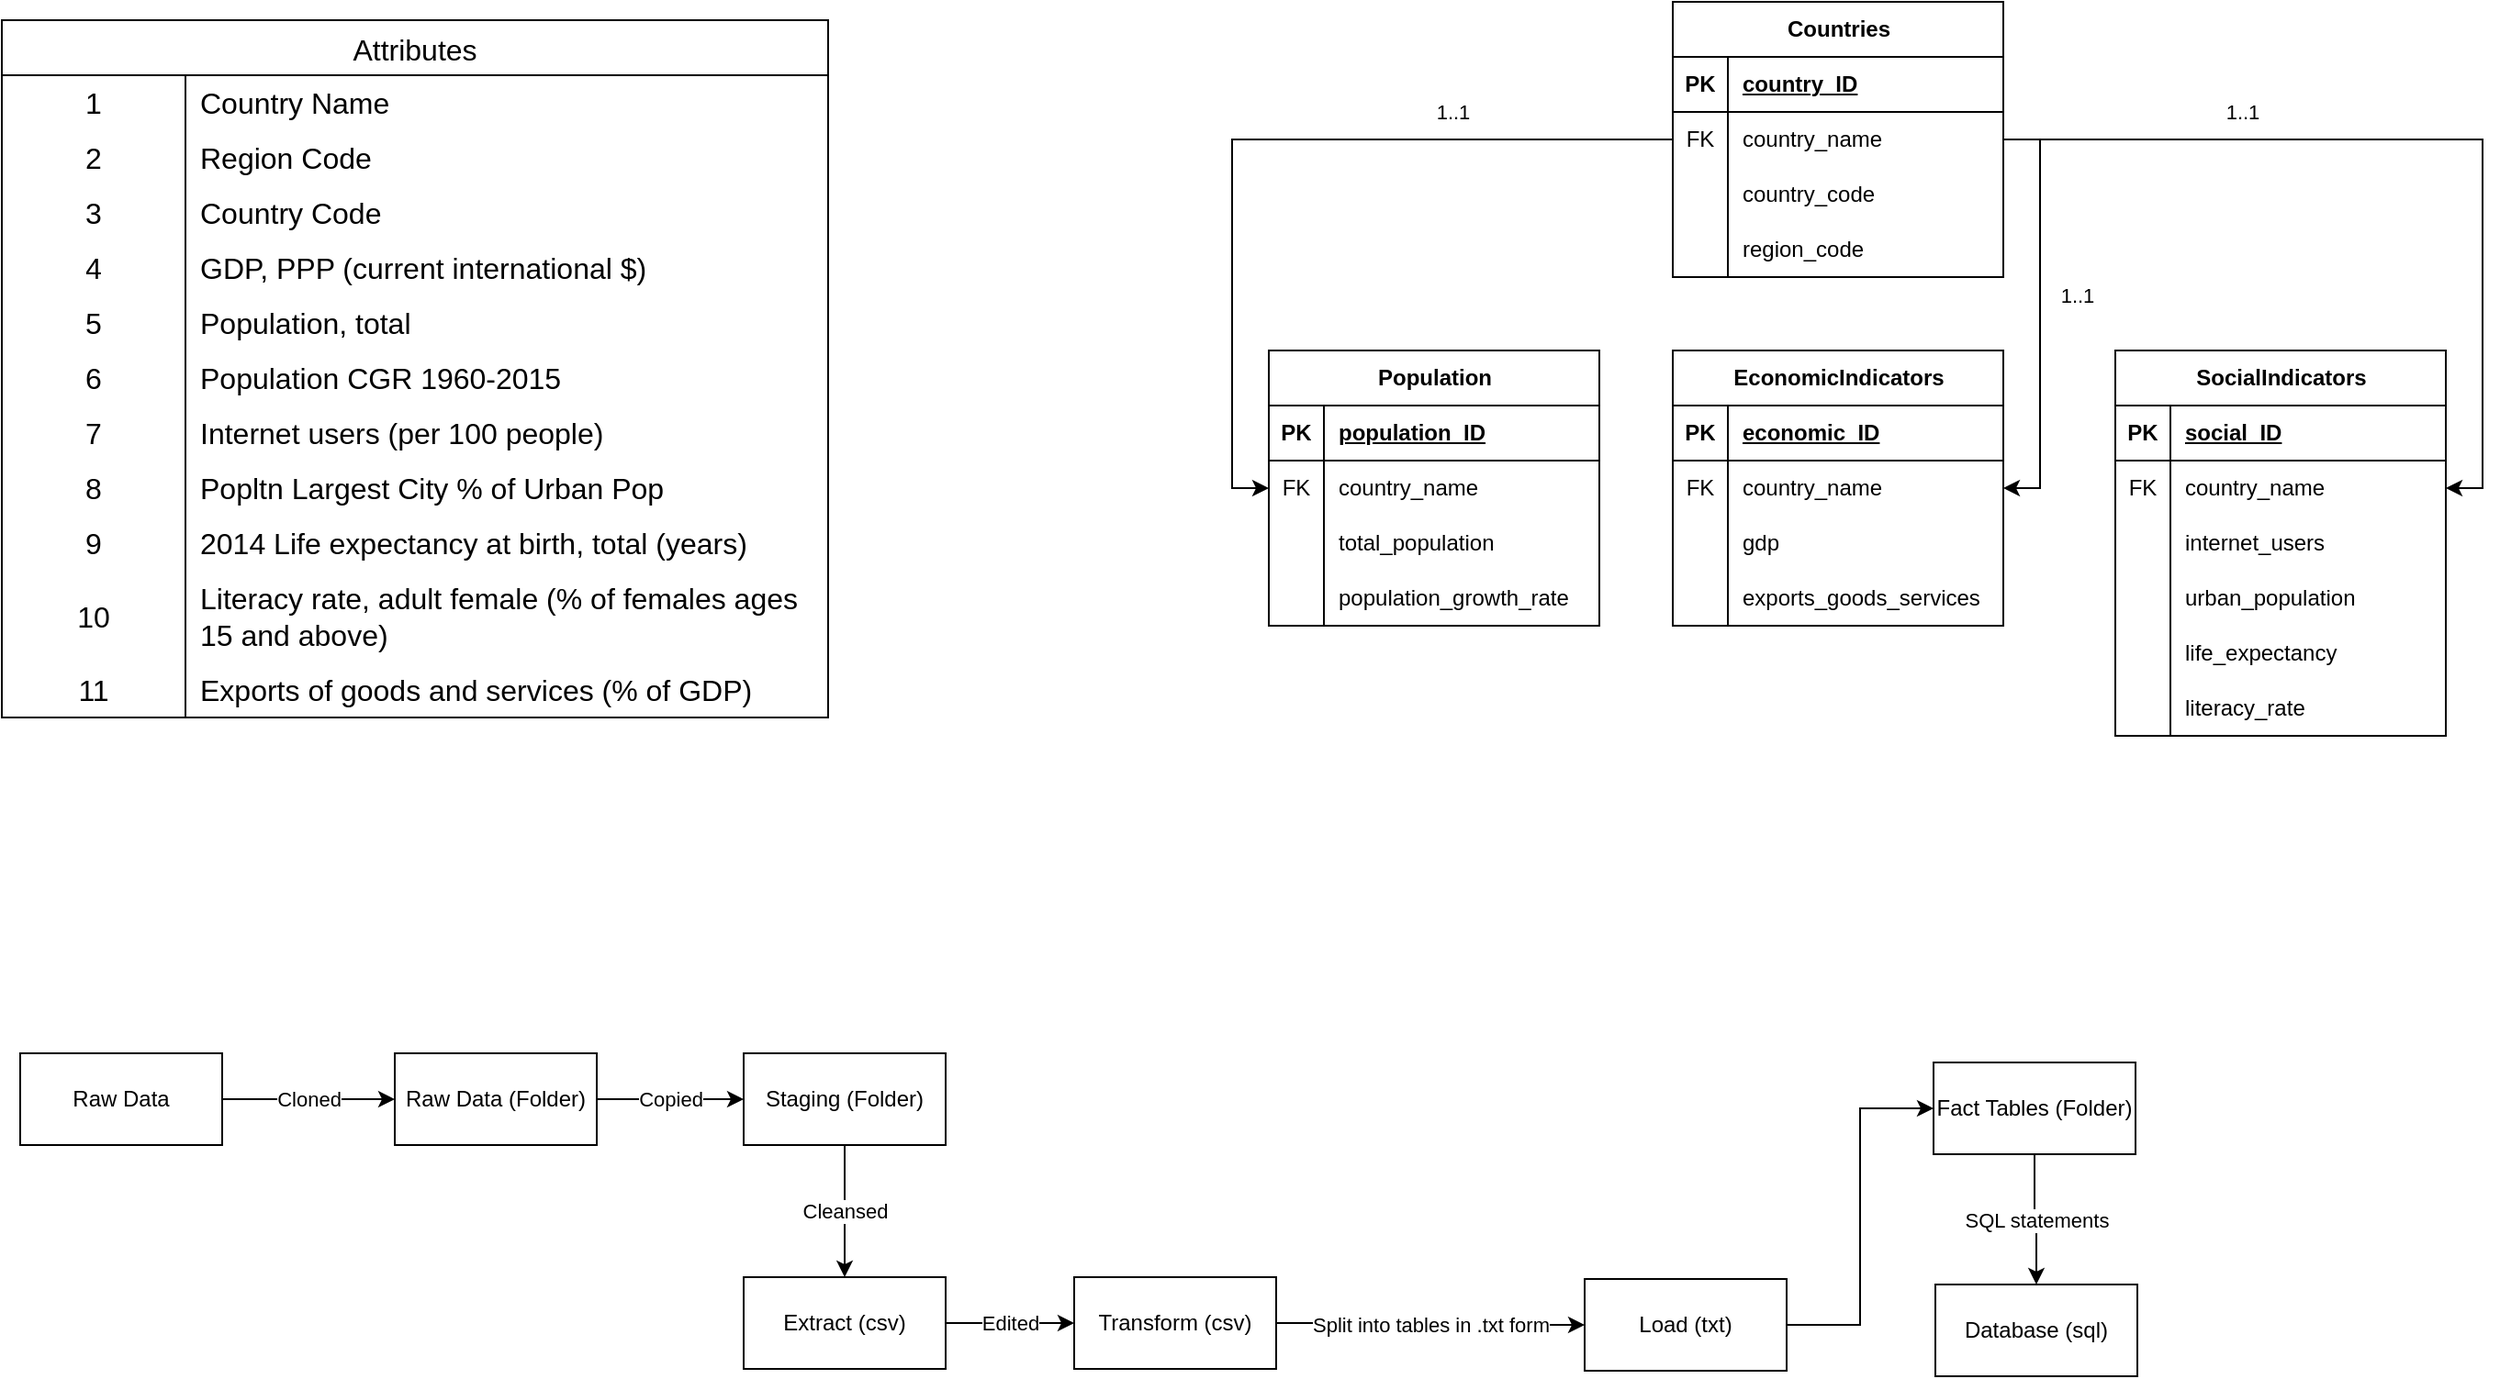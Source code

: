 <mxfile version="24.2.5" type="device">
  <diagram name="Page-1" id="2zOsKiOvLI3exmAgWgbQ">
    <mxGraphModel dx="1687" dy="920" grid="0" gridSize="10" guides="0" tooltips="0" connect="1" arrows="1" fold="1" page="0" pageScale="1" pageWidth="827" pageHeight="1169" math="0" shadow="0">
      <root>
        <mxCell id="0" />
        <mxCell id="1" parent="0" />
        <mxCell id="GlzTN-k3mC_eh8Rfxjd7-7" value="Attributes" style="shape=table;startSize=30;container=1;collapsible=0;childLayout=tableLayout;fixedRows=1;rowLines=0;fontStyle=0;strokeColor=default;fontSize=16;" vertex="1" parent="1">
          <mxGeometry x="90" y="260" width="450" height="380" as="geometry" />
        </mxCell>
        <mxCell id="GlzTN-k3mC_eh8Rfxjd7-8" value="" style="shape=tableRow;horizontal=0;startSize=0;swimlaneHead=0;swimlaneBody=0;top=0;left=0;bottom=0;right=0;collapsible=0;dropTarget=0;fillColor=none;points=[[0,0.5],[1,0.5]];portConstraint=eastwest;strokeColor=inherit;fontSize=16;" vertex="1" parent="GlzTN-k3mC_eh8Rfxjd7-7">
          <mxGeometry y="30" width="450" height="30" as="geometry" />
        </mxCell>
        <mxCell id="GlzTN-k3mC_eh8Rfxjd7-9" value="1" style="shape=partialRectangle;html=1;whiteSpace=wrap;connectable=0;fillColor=none;top=0;left=0;bottom=0;right=0;overflow=hidden;pointerEvents=1;strokeColor=inherit;fontSize=16;" vertex="1" parent="GlzTN-k3mC_eh8Rfxjd7-8">
          <mxGeometry width="100" height="30" as="geometry">
            <mxRectangle width="100" height="30" as="alternateBounds" />
          </mxGeometry>
        </mxCell>
        <mxCell id="GlzTN-k3mC_eh8Rfxjd7-10" value="Country Name" style="shape=partialRectangle;html=1;whiteSpace=wrap;connectable=0;fillColor=none;top=0;left=0;bottom=0;right=0;align=left;spacingLeft=6;overflow=hidden;strokeColor=inherit;fontSize=16;" vertex="1" parent="GlzTN-k3mC_eh8Rfxjd7-8">
          <mxGeometry x="100" width="350" height="30" as="geometry">
            <mxRectangle width="350" height="30" as="alternateBounds" />
          </mxGeometry>
        </mxCell>
        <mxCell id="GlzTN-k3mC_eh8Rfxjd7-11" value="" style="shape=tableRow;horizontal=0;startSize=0;swimlaneHead=0;swimlaneBody=0;top=0;left=0;bottom=0;right=0;collapsible=0;dropTarget=0;fillColor=none;points=[[0,0.5],[1,0.5]];portConstraint=eastwest;strokeColor=inherit;fontSize=16;" vertex="1" parent="GlzTN-k3mC_eh8Rfxjd7-7">
          <mxGeometry y="60" width="450" height="30" as="geometry" />
        </mxCell>
        <mxCell id="GlzTN-k3mC_eh8Rfxjd7-12" value="2" style="shape=partialRectangle;html=1;whiteSpace=wrap;connectable=0;fillColor=none;top=0;left=0;bottom=0;right=0;overflow=hidden;strokeColor=inherit;fontSize=16;" vertex="1" parent="GlzTN-k3mC_eh8Rfxjd7-11">
          <mxGeometry width="100" height="30" as="geometry">
            <mxRectangle width="100" height="30" as="alternateBounds" />
          </mxGeometry>
        </mxCell>
        <mxCell id="GlzTN-k3mC_eh8Rfxjd7-13" value="Region Code" style="shape=partialRectangle;html=1;whiteSpace=wrap;connectable=0;fillColor=none;top=0;left=0;bottom=0;right=0;align=left;spacingLeft=6;overflow=hidden;strokeColor=inherit;fontSize=16;" vertex="1" parent="GlzTN-k3mC_eh8Rfxjd7-11">
          <mxGeometry x="100" width="350" height="30" as="geometry">
            <mxRectangle width="350" height="30" as="alternateBounds" />
          </mxGeometry>
        </mxCell>
        <mxCell id="GlzTN-k3mC_eh8Rfxjd7-14" value="" style="shape=tableRow;horizontal=0;startSize=0;swimlaneHead=0;swimlaneBody=0;top=0;left=0;bottom=0;right=0;collapsible=0;dropTarget=0;fillColor=none;points=[[0,0.5],[1,0.5]];portConstraint=eastwest;strokeColor=inherit;fontSize=16;" vertex="1" parent="GlzTN-k3mC_eh8Rfxjd7-7">
          <mxGeometry y="90" width="450" height="30" as="geometry" />
        </mxCell>
        <mxCell id="GlzTN-k3mC_eh8Rfxjd7-15" value="3" style="shape=partialRectangle;html=1;whiteSpace=wrap;connectable=0;fillColor=none;top=0;left=0;bottom=0;right=0;overflow=hidden;strokeColor=inherit;fontSize=16;" vertex="1" parent="GlzTN-k3mC_eh8Rfxjd7-14">
          <mxGeometry width="100" height="30" as="geometry">
            <mxRectangle width="100" height="30" as="alternateBounds" />
          </mxGeometry>
        </mxCell>
        <mxCell id="GlzTN-k3mC_eh8Rfxjd7-16" value="Country Code" style="shape=partialRectangle;html=1;whiteSpace=wrap;connectable=0;fillColor=none;top=0;left=0;bottom=0;right=0;align=left;spacingLeft=6;overflow=hidden;strokeColor=inherit;fontSize=16;" vertex="1" parent="GlzTN-k3mC_eh8Rfxjd7-14">
          <mxGeometry x="100" width="350" height="30" as="geometry">
            <mxRectangle width="350" height="30" as="alternateBounds" />
          </mxGeometry>
        </mxCell>
        <mxCell id="GlzTN-k3mC_eh8Rfxjd7-23" style="shape=tableRow;horizontal=0;startSize=0;swimlaneHead=0;swimlaneBody=0;top=0;left=0;bottom=0;right=0;collapsible=0;dropTarget=0;fillColor=none;points=[[0,0.5],[1,0.5]];portConstraint=eastwest;strokeColor=inherit;fontSize=16;" vertex="1" parent="GlzTN-k3mC_eh8Rfxjd7-7">
          <mxGeometry y="120" width="450" height="30" as="geometry" />
        </mxCell>
        <mxCell id="GlzTN-k3mC_eh8Rfxjd7-24" value="4" style="shape=partialRectangle;html=1;whiteSpace=wrap;connectable=0;fillColor=none;top=0;left=0;bottom=0;right=0;overflow=hidden;strokeColor=inherit;fontSize=16;" vertex="1" parent="GlzTN-k3mC_eh8Rfxjd7-23">
          <mxGeometry width="100" height="30" as="geometry">
            <mxRectangle width="100" height="30" as="alternateBounds" />
          </mxGeometry>
        </mxCell>
        <mxCell id="GlzTN-k3mC_eh8Rfxjd7-25" value="GDP, PPP (current international $)" style="shape=partialRectangle;html=1;whiteSpace=wrap;connectable=0;fillColor=none;top=0;left=0;bottom=0;right=0;align=left;spacingLeft=6;overflow=hidden;strokeColor=inherit;fontSize=16;" vertex="1" parent="GlzTN-k3mC_eh8Rfxjd7-23">
          <mxGeometry x="100" width="350" height="30" as="geometry">
            <mxRectangle width="350" height="30" as="alternateBounds" />
          </mxGeometry>
        </mxCell>
        <mxCell id="GlzTN-k3mC_eh8Rfxjd7-17" style="shape=tableRow;horizontal=0;startSize=0;swimlaneHead=0;swimlaneBody=0;top=0;left=0;bottom=0;right=0;collapsible=0;dropTarget=0;fillColor=none;points=[[0,0.5],[1,0.5]];portConstraint=eastwest;strokeColor=inherit;fontSize=16;" vertex="1" parent="GlzTN-k3mC_eh8Rfxjd7-7">
          <mxGeometry y="150" width="450" height="30" as="geometry" />
        </mxCell>
        <mxCell id="GlzTN-k3mC_eh8Rfxjd7-18" value="5" style="shape=partialRectangle;html=1;whiteSpace=wrap;connectable=0;fillColor=none;top=0;left=0;bottom=0;right=0;overflow=hidden;strokeColor=inherit;fontSize=16;" vertex="1" parent="GlzTN-k3mC_eh8Rfxjd7-17">
          <mxGeometry width="100" height="30" as="geometry">
            <mxRectangle width="100" height="30" as="alternateBounds" />
          </mxGeometry>
        </mxCell>
        <mxCell id="GlzTN-k3mC_eh8Rfxjd7-19" value="Population, total" style="shape=partialRectangle;html=1;whiteSpace=wrap;connectable=0;fillColor=none;top=0;left=0;bottom=0;right=0;align=left;spacingLeft=6;overflow=hidden;strokeColor=inherit;fontSize=16;" vertex="1" parent="GlzTN-k3mC_eh8Rfxjd7-17">
          <mxGeometry x="100" width="350" height="30" as="geometry">
            <mxRectangle width="350" height="30" as="alternateBounds" />
          </mxGeometry>
        </mxCell>
        <mxCell id="GlzTN-k3mC_eh8Rfxjd7-20" style="shape=tableRow;horizontal=0;startSize=0;swimlaneHead=0;swimlaneBody=0;top=0;left=0;bottom=0;right=0;collapsible=0;dropTarget=0;fillColor=none;points=[[0,0.5],[1,0.5]];portConstraint=eastwest;strokeColor=inherit;fontSize=16;" vertex="1" parent="GlzTN-k3mC_eh8Rfxjd7-7">
          <mxGeometry y="180" width="450" height="30" as="geometry" />
        </mxCell>
        <mxCell id="GlzTN-k3mC_eh8Rfxjd7-21" value="6" style="shape=partialRectangle;html=1;whiteSpace=wrap;connectable=0;fillColor=none;top=0;left=0;bottom=0;right=0;overflow=hidden;strokeColor=inherit;fontSize=16;" vertex="1" parent="GlzTN-k3mC_eh8Rfxjd7-20">
          <mxGeometry width="100" height="30" as="geometry">
            <mxRectangle width="100" height="30" as="alternateBounds" />
          </mxGeometry>
        </mxCell>
        <mxCell id="GlzTN-k3mC_eh8Rfxjd7-22" value="Population CGR 1960-2015" style="shape=partialRectangle;html=1;whiteSpace=wrap;connectable=0;fillColor=none;top=0;left=0;bottom=0;right=0;align=left;spacingLeft=6;overflow=hidden;strokeColor=inherit;fontSize=16;" vertex="1" parent="GlzTN-k3mC_eh8Rfxjd7-20">
          <mxGeometry x="100" width="350" height="30" as="geometry">
            <mxRectangle width="350" height="30" as="alternateBounds" />
          </mxGeometry>
        </mxCell>
        <mxCell id="GlzTN-k3mC_eh8Rfxjd7-47" style="shape=tableRow;horizontal=0;startSize=0;swimlaneHead=0;swimlaneBody=0;top=0;left=0;bottom=0;right=0;collapsible=0;dropTarget=0;fillColor=none;points=[[0,0.5],[1,0.5]];portConstraint=eastwest;strokeColor=inherit;fontSize=16;" vertex="1" parent="GlzTN-k3mC_eh8Rfxjd7-7">
          <mxGeometry y="210" width="450" height="30" as="geometry" />
        </mxCell>
        <mxCell id="GlzTN-k3mC_eh8Rfxjd7-48" value="7" style="shape=partialRectangle;html=1;whiteSpace=wrap;connectable=0;fillColor=none;top=0;left=0;bottom=0;right=0;overflow=hidden;strokeColor=inherit;fontSize=16;" vertex="1" parent="GlzTN-k3mC_eh8Rfxjd7-47">
          <mxGeometry width="100" height="30" as="geometry">
            <mxRectangle width="100" height="30" as="alternateBounds" />
          </mxGeometry>
        </mxCell>
        <mxCell id="GlzTN-k3mC_eh8Rfxjd7-49" value="Internet users (per 100 people)" style="shape=partialRectangle;html=1;whiteSpace=wrap;connectable=0;fillColor=none;top=0;left=0;bottom=0;right=0;align=left;spacingLeft=6;overflow=hidden;strokeColor=inherit;fontSize=16;" vertex="1" parent="GlzTN-k3mC_eh8Rfxjd7-47">
          <mxGeometry x="100" width="350" height="30" as="geometry">
            <mxRectangle width="350" height="30" as="alternateBounds" />
          </mxGeometry>
        </mxCell>
        <mxCell id="GlzTN-k3mC_eh8Rfxjd7-44" style="shape=tableRow;horizontal=0;startSize=0;swimlaneHead=0;swimlaneBody=0;top=0;left=0;bottom=0;right=0;collapsible=0;dropTarget=0;fillColor=none;points=[[0,0.5],[1,0.5]];portConstraint=eastwest;strokeColor=inherit;fontSize=16;" vertex="1" parent="GlzTN-k3mC_eh8Rfxjd7-7">
          <mxGeometry y="240" width="450" height="30" as="geometry" />
        </mxCell>
        <mxCell id="GlzTN-k3mC_eh8Rfxjd7-45" value="8" style="shape=partialRectangle;html=1;whiteSpace=wrap;connectable=0;fillColor=none;top=0;left=0;bottom=0;right=0;overflow=hidden;strokeColor=inherit;fontSize=16;" vertex="1" parent="GlzTN-k3mC_eh8Rfxjd7-44">
          <mxGeometry width="100" height="30" as="geometry">
            <mxRectangle width="100" height="30" as="alternateBounds" />
          </mxGeometry>
        </mxCell>
        <mxCell id="GlzTN-k3mC_eh8Rfxjd7-46" value="Popltn Largest City % of Urban Pop" style="shape=partialRectangle;html=1;whiteSpace=wrap;connectable=0;fillColor=none;top=0;left=0;bottom=0;right=0;align=left;spacingLeft=6;overflow=hidden;strokeColor=inherit;fontSize=16;" vertex="1" parent="GlzTN-k3mC_eh8Rfxjd7-44">
          <mxGeometry x="100" width="350" height="30" as="geometry">
            <mxRectangle width="350" height="30" as="alternateBounds" />
          </mxGeometry>
        </mxCell>
        <mxCell id="GlzTN-k3mC_eh8Rfxjd7-41" style="shape=tableRow;horizontal=0;startSize=0;swimlaneHead=0;swimlaneBody=0;top=0;left=0;bottom=0;right=0;collapsible=0;dropTarget=0;fillColor=none;points=[[0,0.5],[1,0.5]];portConstraint=eastwest;strokeColor=inherit;fontSize=16;" vertex="1" parent="GlzTN-k3mC_eh8Rfxjd7-7">
          <mxGeometry y="270" width="450" height="30" as="geometry" />
        </mxCell>
        <mxCell id="GlzTN-k3mC_eh8Rfxjd7-42" value="9" style="shape=partialRectangle;html=1;whiteSpace=wrap;connectable=0;fillColor=none;top=0;left=0;bottom=0;right=0;overflow=hidden;strokeColor=inherit;fontSize=16;" vertex="1" parent="GlzTN-k3mC_eh8Rfxjd7-41">
          <mxGeometry width="100" height="30" as="geometry">
            <mxRectangle width="100" height="30" as="alternateBounds" />
          </mxGeometry>
        </mxCell>
        <mxCell id="GlzTN-k3mC_eh8Rfxjd7-43" value="2014 Life expectancy at birth, total (years)" style="shape=partialRectangle;html=1;whiteSpace=wrap;connectable=0;fillColor=none;top=0;left=0;bottom=0;right=0;align=left;spacingLeft=6;overflow=hidden;strokeColor=inherit;fontSize=16;" vertex="1" parent="GlzTN-k3mC_eh8Rfxjd7-41">
          <mxGeometry x="100" width="350" height="30" as="geometry">
            <mxRectangle width="350" height="30" as="alternateBounds" />
          </mxGeometry>
        </mxCell>
        <mxCell id="GlzTN-k3mC_eh8Rfxjd7-38" style="shape=tableRow;horizontal=0;startSize=0;swimlaneHead=0;swimlaneBody=0;top=0;left=0;bottom=0;right=0;collapsible=0;dropTarget=0;fillColor=none;points=[[0,0.5],[1,0.5]];portConstraint=eastwest;strokeColor=inherit;fontSize=16;" vertex="1" parent="GlzTN-k3mC_eh8Rfxjd7-7">
          <mxGeometry y="300" width="450" height="50" as="geometry" />
        </mxCell>
        <mxCell id="GlzTN-k3mC_eh8Rfxjd7-39" value="10" style="shape=partialRectangle;html=1;whiteSpace=wrap;connectable=0;fillColor=none;top=0;left=0;bottom=0;right=0;overflow=hidden;strokeColor=inherit;fontSize=16;" vertex="1" parent="GlzTN-k3mC_eh8Rfxjd7-38">
          <mxGeometry width="100" height="50" as="geometry">
            <mxRectangle width="100" height="50" as="alternateBounds" />
          </mxGeometry>
        </mxCell>
        <mxCell id="GlzTN-k3mC_eh8Rfxjd7-40" value="Literacy rate, adult female (% of females ages 15 and above)" style="shape=partialRectangle;html=1;whiteSpace=wrap;connectable=0;fillColor=none;top=0;left=0;bottom=0;right=0;align=left;spacingLeft=6;overflow=hidden;strokeColor=inherit;fontSize=16;" vertex="1" parent="GlzTN-k3mC_eh8Rfxjd7-38">
          <mxGeometry x="100" width="350" height="50" as="geometry">
            <mxRectangle width="350" height="50" as="alternateBounds" />
          </mxGeometry>
        </mxCell>
        <mxCell id="GlzTN-k3mC_eh8Rfxjd7-35" style="shape=tableRow;horizontal=0;startSize=0;swimlaneHead=0;swimlaneBody=0;top=0;left=0;bottom=0;right=0;collapsible=0;dropTarget=0;fillColor=none;points=[[0,0.5],[1,0.5]];portConstraint=eastwest;strokeColor=inherit;fontSize=16;" vertex="1" parent="GlzTN-k3mC_eh8Rfxjd7-7">
          <mxGeometry y="350" width="450" height="30" as="geometry" />
        </mxCell>
        <mxCell id="GlzTN-k3mC_eh8Rfxjd7-36" value="11" style="shape=partialRectangle;html=1;whiteSpace=wrap;connectable=0;fillColor=none;top=0;left=0;bottom=0;right=0;overflow=hidden;strokeColor=inherit;fontSize=16;" vertex="1" parent="GlzTN-k3mC_eh8Rfxjd7-35">
          <mxGeometry width="100" height="30" as="geometry">
            <mxRectangle width="100" height="30" as="alternateBounds" />
          </mxGeometry>
        </mxCell>
        <mxCell id="GlzTN-k3mC_eh8Rfxjd7-37" value="Exports of goods and services (% of GDP)" style="shape=partialRectangle;html=1;whiteSpace=wrap;connectable=0;fillColor=none;top=0;left=0;bottom=0;right=0;align=left;spacingLeft=6;overflow=hidden;strokeColor=inherit;fontSize=16;" vertex="1" parent="GlzTN-k3mC_eh8Rfxjd7-35">
          <mxGeometry x="100" width="350" height="30" as="geometry">
            <mxRectangle width="350" height="30" as="alternateBounds" />
          </mxGeometry>
        </mxCell>
        <mxCell id="GlzTN-k3mC_eh8Rfxjd7-120" value="1..1" style="edgeStyle=orthogonalEdgeStyle;rounded=0;orthogonalLoop=1;jettySize=auto;html=1;exitX=0;exitY=0.5;exitDx=0;exitDy=0;entryX=0;entryY=0.5;entryDx=0;entryDy=0;" edge="1" parent="1" source="GlzTN-k3mC_eh8Rfxjd7-50" target="GlzTN-k3mC_eh8Rfxjd7-111">
          <mxGeometry x="-0.467" y="-15" relative="1" as="geometry">
            <mxPoint as="offset" />
          </mxGeometry>
        </mxCell>
        <mxCell id="GlzTN-k3mC_eh8Rfxjd7-50" value="Countries" style="shape=table;startSize=30;container=1;collapsible=1;childLayout=tableLayout;fixedRows=1;rowLines=0;fontStyle=1;align=center;resizeLast=1;html=1;" vertex="1" parent="1">
          <mxGeometry x="1000" y="250" width="180" height="150" as="geometry" />
        </mxCell>
        <mxCell id="GlzTN-k3mC_eh8Rfxjd7-51" value="" style="shape=tableRow;horizontal=0;startSize=0;swimlaneHead=0;swimlaneBody=0;fillColor=none;collapsible=0;dropTarget=0;points=[[0,0.5],[1,0.5]];portConstraint=eastwest;top=0;left=0;right=0;bottom=1;" vertex="1" parent="GlzTN-k3mC_eh8Rfxjd7-50">
          <mxGeometry y="30" width="180" height="30" as="geometry" />
        </mxCell>
        <mxCell id="GlzTN-k3mC_eh8Rfxjd7-52" value="PK" style="shape=partialRectangle;connectable=0;fillColor=none;top=0;left=0;bottom=0;right=0;fontStyle=1;overflow=hidden;whiteSpace=wrap;html=1;" vertex="1" parent="GlzTN-k3mC_eh8Rfxjd7-51">
          <mxGeometry width="30" height="30" as="geometry">
            <mxRectangle width="30" height="30" as="alternateBounds" />
          </mxGeometry>
        </mxCell>
        <mxCell id="GlzTN-k3mC_eh8Rfxjd7-53" value="country_ID" style="shape=partialRectangle;connectable=0;fillColor=none;top=0;left=0;bottom=0;right=0;align=left;spacingLeft=6;fontStyle=5;overflow=hidden;whiteSpace=wrap;html=1;" vertex="1" parent="GlzTN-k3mC_eh8Rfxjd7-51">
          <mxGeometry x="30" width="150" height="30" as="geometry">
            <mxRectangle width="150" height="30" as="alternateBounds" />
          </mxGeometry>
        </mxCell>
        <mxCell id="GlzTN-k3mC_eh8Rfxjd7-108" style="shape=tableRow;horizontal=0;startSize=0;swimlaneHead=0;swimlaneBody=0;fillColor=none;collapsible=0;dropTarget=0;points=[[0,0.5],[1,0.5]];portConstraint=eastwest;top=0;left=0;right=0;bottom=0;" vertex="1" parent="GlzTN-k3mC_eh8Rfxjd7-50">
          <mxGeometry y="60" width="180" height="30" as="geometry" />
        </mxCell>
        <mxCell id="GlzTN-k3mC_eh8Rfxjd7-109" value="FK" style="shape=partialRectangle;connectable=0;fillColor=none;top=0;left=0;bottom=0;right=0;editable=1;overflow=hidden;whiteSpace=wrap;html=1;" vertex="1" parent="GlzTN-k3mC_eh8Rfxjd7-108">
          <mxGeometry width="30" height="30" as="geometry">
            <mxRectangle width="30" height="30" as="alternateBounds" />
          </mxGeometry>
        </mxCell>
        <mxCell id="GlzTN-k3mC_eh8Rfxjd7-110" value="country_name" style="shape=partialRectangle;connectable=0;fillColor=none;top=0;left=0;bottom=0;right=0;align=left;spacingLeft=6;overflow=hidden;whiteSpace=wrap;html=1;" vertex="1" parent="GlzTN-k3mC_eh8Rfxjd7-108">
          <mxGeometry x="30" width="150" height="30" as="geometry">
            <mxRectangle width="150" height="30" as="alternateBounds" />
          </mxGeometry>
        </mxCell>
        <mxCell id="GlzTN-k3mC_eh8Rfxjd7-54" value="" style="shape=tableRow;horizontal=0;startSize=0;swimlaneHead=0;swimlaneBody=0;fillColor=none;collapsible=0;dropTarget=0;points=[[0,0.5],[1,0.5]];portConstraint=eastwest;top=0;left=0;right=0;bottom=0;" vertex="1" parent="GlzTN-k3mC_eh8Rfxjd7-50">
          <mxGeometry y="90" width="180" height="30" as="geometry" />
        </mxCell>
        <mxCell id="GlzTN-k3mC_eh8Rfxjd7-55" value="" style="shape=partialRectangle;connectable=0;fillColor=none;top=0;left=0;bottom=0;right=0;editable=1;overflow=hidden;whiteSpace=wrap;html=1;" vertex="1" parent="GlzTN-k3mC_eh8Rfxjd7-54">
          <mxGeometry width="30" height="30" as="geometry">
            <mxRectangle width="30" height="30" as="alternateBounds" />
          </mxGeometry>
        </mxCell>
        <mxCell id="GlzTN-k3mC_eh8Rfxjd7-56" value="country_code" style="shape=partialRectangle;connectable=0;fillColor=none;top=0;left=0;bottom=0;right=0;align=left;spacingLeft=6;overflow=hidden;whiteSpace=wrap;html=1;" vertex="1" parent="GlzTN-k3mC_eh8Rfxjd7-54">
          <mxGeometry x="30" width="150" height="30" as="geometry">
            <mxRectangle width="150" height="30" as="alternateBounds" />
          </mxGeometry>
        </mxCell>
        <mxCell id="GlzTN-k3mC_eh8Rfxjd7-57" value="" style="shape=tableRow;horizontal=0;startSize=0;swimlaneHead=0;swimlaneBody=0;fillColor=none;collapsible=0;dropTarget=0;points=[[0,0.5],[1,0.5]];portConstraint=eastwest;top=0;left=0;right=0;bottom=0;" vertex="1" parent="GlzTN-k3mC_eh8Rfxjd7-50">
          <mxGeometry y="120" width="180" height="30" as="geometry" />
        </mxCell>
        <mxCell id="GlzTN-k3mC_eh8Rfxjd7-58" value="" style="shape=partialRectangle;connectable=0;fillColor=none;top=0;left=0;bottom=0;right=0;editable=1;overflow=hidden;whiteSpace=wrap;html=1;" vertex="1" parent="GlzTN-k3mC_eh8Rfxjd7-57">
          <mxGeometry width="30" height="30" as="geometry">
            <mxRectangle width="30" height="30" as="alternateBounds" />
          </mxGeometry>
        </mxCell>
        <mxCell id="GlzTN-k3mC_eh8Rfxjd7-59" value="region_code" style="shape=partialRectangle;connectable=0;fillColor=none;top=0;left=0;bottom=0;right=0;align=left;spacingLeft=6;overflow=hidden;whiteSpace=wrap;html=1;" vertex="1" parent="GlzTN-k3mC_eh8Rfxjd7-57">
          <mxGeometry x="30" width="150" height="30" as="geometry">
            <mxRectangle width="150" height="30" as="alternateBounds" />
          </mxGeometry>
        </mxCell>
        <mxCell id="GlzTN-k3mC_eh8Rfxjd7-63" value="EconomicIndicators" style="shape=table;startSize=30;container=1;collapsible=1;childLayout=tableLayout;fixedRows=1;rowLines=0;fontStyle=1;align=center;resizeLast=1;html=1;" vertex="1" parent="1">
          <mxGeometry x="1000" y="440" width="180" height="150" as="geometry" />
        </mxCell>
        <mxCell id="GlzTN-k3mC_eh8Rfxjd7-64" value="" style="shape=tableRow;horizontal=0;startSize=0;swimlaneHead=0;swimlaneBody=0;fillColor=none;collapsible=0;dropTarget=0;points=[[0,0.5],[1,0.5]];portConstraint=eastwest;top=0;left=0;right=0;bottom=1;" vertex="1" parent="GlzTN-k3mC_eh8Rfxjd7-63">
          <mxGeometry y="30" width="180" height="30" as="geometry" />
        </mxCell>
        <mxCell id="GlzTN-k3mC_eh8Rfxjd7-65" value="PK" style="shape=partialRectangle;connectable=0;fillColor=none;top=0;left=0;bottom=0;right=0;fontStyle=1;overflow=hidden;whiteSpace=wrap;html=1;" vertex="1" parent="GlzTN-k3mC_eh8Rfxjd7-64">
          <mxGeometry width="30" height="30" as="geometry">
            <mxRectangle width="30" height="30" as="alternateBounds" />
          </mxGeometry>
        </mxCell>
        <mxCell id="GlzTN-k3mC_eh8Rfxjd7-66" value="economic_ID" style="shape=partialRectangle;connectable=0;fillColor=none;top=0;left=0;bottom=0;right=0;align=left;spacingLeft=6;fontStyle=5;overflow=hidden;whiteSpace=wrap;html=1;" vertex="1" parent="GlzTN-k3mC_eh8Rfxjd7-64">
          <mxGeometry x="30" width="150" height="30" as="geometry">
            <mxRectangle width="150" height="30" as="alternateBounds" />
          </mxGeometry>
        </mxCell>
        <mxCell id="GlzTN-k3mC_eh8Rfxjd7-114" style="shape=tableRow;horizontal=0;startSize=0;swimlaneHead=0;swimlaneBody=0;fillColor=none;collapsible=0;dropTarget=0;points=[[0,0.5],[1,0.5]];portConstraint=eastwest;top=0;left=0;right=0;bottom=0;" vertex="1" parent="GlzTN-k3mC_eh8Rfxjd7-63">
          <mxGeometry y="60" width="180" height="30" as="geometry" />
        </mxCell>
        <mxCell id="GlzTN-k3mC_eh8Rfxjd7-115" value="FK" style="shape=partialRectangle;connectable=0;fillColor=none;top=0;left=0;bottom=0;right=0;editable=1;overflow=hidden;whiteSpace=wrap;html=1;" vertex="1" parent="GlzTN-k3mC_eh8Rfxjd7-114">
          <mxGeometry width="30" height="30" as="geometry">
            <mxRectangle width="30" height="30" as="alternateBounds" />
          </mxGeometry>
        </mxCell>
        <mxCell id="GlzTN-k3mC_eh8Rfxjd7-116" value="country_name" style="shape=partialRectangle;connectable=0;fillColor=none;top=0;left=0;bottom=0;right=0;align=left;spacingLeft=6;overflow=hidden;whiteSpace=wrap;html=1;" vertex="1" parent="GlzTN-k3mC_eh8Rfxjd7-114">
          <mxGeometry x="30" width="150" height="30" as="geometry">
            <mxRectangle width="150" height="30" as="alternateBounds" />
          </mxGeometry>
        </mxCell>
        <mxCell id="GlzTN-k3mC_eh8Rfxjd7-67" value="" style="shape=tableRow;horizontal=0;startSize=0;swimlaneHead=0;swimlaneBody=0;fillColor=none;collapsible=0;dropTarget=0;points=[[0,0.5],[1,0.5]];portConstraint=eastwest;top=0;left=0;right=0;bottom=0;" vertex="1" parent="GlzTN-k3mC_eh8Rfxjd7-63">
          <mxGeometry y="90" width="180" height="30" as="geometry" />
        </mxCell>
        <mxCell id="GlzTN-k3mC_eh8Rfxjd7-68" value="" style="shape=partialRectangle;connectable=0;fillColor=none;top=0;left=0;bottom=0;right=0;editable=1;overflow=hidden;whiteSpace=wrap;html=1;" vertex="1" parent="GlzTN-k3mC_eh8Rfxjd7-67">
          <mxGeometry width="30" height="30" as="geometry">
            <mxRectangle width="30" height="30" as="alternateBounds" />
          </mxGeometry>
        </mxCell>
        <mxCell id="GlzTN-k3mC_eh8Rfxjd7-69" value="gdp" style="shape=partialRectangle;connectable=0;fillColor=none;top=0;left=0;bottom=0;right=0;align=left;spacingLeft=6;overflow=hidden;whiteSpace=wrap;html=1;" vertex="1" parent="GlzTN-k3mC_eh8Rfxjd7-67">
          <mxGeometry x="30" width="150" height="30" as="geometry">
            <mxRectangle width="150" height="30" as="alternateBounds" />
          </mxGeometry>
        </mxCell>
        <mxCell id="GlzTN-k3mC_eh8Rfxjd7-70" value="" style="shape=tableRow;horizontal=0;startSize=0;swimlaneHead=0;swimlaneBody=0;fillColor=none;collapsible=0;dropTarget=0;points=[[0,0.5],[1,0.5]];portConstraint=eastwest;top=0;left=0;right=0;bottom=0;" vertex="1" parent="GlzTN-k3mC_eh8Rfxjd7-63">
          <mxGeometry y="120" width="180" height="30" as="geometry" />
        </mxCell>
        <mxCell id="GlzTN-k3mC_eh8Rfxjd7-71" value="" style="shape=partialRectangle;connectable=0;fillColor=none;top=0;left=0;bottom=0;right=0;editable=1;overflow=hidden;whiteSpace=wrap;html=1;" vertex="1" parent="GlzTN-k3mC_eh8Rfxjd7-70">
          <mxGeometry width="30" height="30" as="geometry">
            <mxRectangle width="30" height="30" as="alternateBounds" />
          </mxGeometry>
        </mxCell>
        <mxCell id="GlzTN-k3mC_eh8Rfxjd7-72" value="exports_goods_services" style="shape=partialRectangle;connectable=0;fillColor=none;top=0;left=0;bottom=0;right=0;align=left;spacingLeft=6;overflow=hidden;whiteSpace=wrap;html=1;" vertex="1" parent="GlzTN-k3mC_eh8Rfxjd7-70">
          <mxGeometry x="30" width="150" height="30" as="geometry">
            <mxRectangle width="150" height="30" as="alternateBounds" />
          </mxGeometry>
        </mxCell>
        <mxCell id="GlzTN-k3mC_eh8Rfxjd7-76" value="Population" style="shape=table;startSize=30;container=1;collapsible=1;childLayout=tableLayout;fixedRows=1;rowLines=0;fontStyle=1;align=center;resizeLast=1;html=1;" vertex="1" parent="1">
          <mxGeometry x="780" y="440" width="180" height="150" as="geometry" />
        </mxCell>
        <mxCell id="GlzTN-k3mC_eh8Rfxjd7-77" value="" style="shape=tableRow;horizontal=0;startSize=0;swimlaneHead=0;swimlaneBody=0;fillColor=none;collapsible=0;dropTarget=0;points=[[0,0.5],[1,0.5]];portConstraint=eastwest;top=0;left=0;right=0;bottom=1;" vertex="1" parent="GlzTN-k3mC_eh8Rfxjd7-76">
          <mxGeometry y="30" width="180" height="30" as="geometry" />
        </mxCell>
        <mxCell id="GlzTN-k3mC_eh8Rfxjd7-78" value="PK" style="shape=partialRectangle;connectable=0;fillColor=none;top=0;left=0;bottom=0;right=0;fontStyle=1;overflow=hidden;whiteSpace=wrap;html=1;" vertex="1" parent="GlzTN-k3mC_eh8Rfxjd7-77">
          <mxGeometry width="30" height="30" as="geometry">
            <mxRectangle width="30" height="30" as="alternateBounds" />
          </mxGeometry>
        </mxCell>
        <mxCell id="GlzTN-k3mC_eh8Rfxjd7-79" value="population_ID" style="shape=partialRectangle;connectable=0;fillColor=none;top=0;left=0;bottom=0;right=0;align=left;spacingLeft=6;fontStyle=5;overflow=hidden;whiteSpace=wrap;html=1;" vertex="1" parent="GlzTN-k3mC_eh8Rfxjd7-77">
          <mxGeometry x="30" width="150" height="30" as="geometry">
            <mxRectangle width="150" height="30" as="alternateBounds" />
          </mxGeometry>
        </mxCell>
        <mxCell id="GlzTN-k3mC_eh8Rfxjd7-111" style="shape=tableRow;horizontal=0;startSize=0;swimlaneHead=0;swimlaneBody=0;fillColor=none;collapsible=0;dropTarget=0;points=[[0,0.5],[1,0.5]];portConstraint=eastwest;top=0;left=0;right=0;bottom=0;" vertex="1" parent="GlzTN-k3mC_eh8Rfxjd7-76">
          <mxGeometry y="60" width="180" height="30" as="geometry" />
        </mxCell>
        <mxCell id="GlzTN-k3mC_eh8Rfxjd7-112" value="FK" style="shape=partialRectangle;connectable=0;fillColor=none;top=0;left=0;bottom=0;right=0;editable=1;overflow=hidden;whiteSpace=wrap;html=1;" vertex="1" parent="GlzTN-k3mC_eh8Rfxjd7-111">
          <mxGeometry width="30" height="30" as="geometry">
            <mxRectangle width="30" height="30" as="alternateBounds" />
          </mxGeometry>
        </mxCell>
        <mxCell id="GlzTN-k3mC_eh8Rfxjd7-113" value="country_name" style="shape=partialRectangle;connectable=0;fillColor=none;top=0;left=0;bottom=0;right=0;align=left;spacingLeft=6;overflow=hidden;whiteSpace=wrap;html=1;" vertex="1" parent="GlzTN-k3mC_eh8Rfxjd7-111">
          <mxGeometry x="30" width="150" height="30" as="geometry">
            <mxRectangle width="150" height="30" as="alternateBounds" />
          </mxGeometry>
        </mxCell>
        <mxCell id="GlzTN-k3mC_eh8Rfxjd7-80" value="" style="shape=tableRow;horizontal=0;startSize=0;swimlaneHead=0;swimlaneBody=0;fillColor=none;collapsible=0;dropTarget=0;points=[[0,0.5],[1,0.5]];portConstraint=eastwest;top=0;left=0;right=0;bottom=0;" vertex="1" parent="GlzTN-k3mC_eh8Rfxjd7-76">
          <mxGeometry y="90" width="180" height="30" as="geometry" />
        </mxCell>
        <mxCell id="GlzTN-k3mC_eh8Rfxjd7-81" value="" style="shape=partialRectangle;connectable=0;fillColor=none;top=0;left=0;bottom=0;right=0;editable=1;overflow=hidden;whiteSpace=wrap;html=1;" vertex="1" parent="GlzTN-k3mC_eh8Rfxjd7-80">
          <mxGeometry width="30" height="30" as="geometry">
            <mxRectangle width="30" height="30" as="alternateBounds" />
          </mxGeometry>
        </mxCell>
        <mxCell id="GlzTN-k3mC_eh8Rfxjd7-82" value="total_population" style="shape=partialRectangle;connectable=0;fillColor=none;top=0;left=0;bottom=0;right=0;align=left;spacingLeft=6;overflow=hidden;whiteSpace=wrap;html=1;" vertex="1" parent="GlzTN-k3mC_eh8Rfxjd7-80">
          <mxGeometry x="30" width="150" height="30" as="geometry">
            <mxRectangle width="150" height="30" as="alternateBounds" />
          </mxGeometry>
        </mxCell>
        <mxCell id="GlzTN-k3mC_eh8Rfxjd7-83" value="" style="shape=tableRow;horizontal=0;startSize=0;swimlaneHead=0;swimlaneBody=0;fillColor=none;collapsible=0;dropTarget=0;points=[[0,0.5],[1,0.5]];portConstraint=eastwest;top=0;left=0;right=0;bottom=0;" vertex="1" parent="GlzTN-k3mC_eh8Rfxjd7-76">
          <mxGeometry y="120" width="180" height="30" as="geometry" />
        </mxCell>
        <mxCell id="GlzTN-k3mC_eh8Rfxjd7-84" value="" style="shape=partialRectangle;connectable=0;fillColor=none;top=0;left=0;bottom=0;right=0;editable=1;overflow=hidden;whiteSpace=wrap;html=1;" vertex="1" parent="GlzTN-k3mC_eh8Rfxjd7-83">
          <mxGeometry width="30" height="30" as="geometry">
            <mxRectangle width="30" height="30" as="alternateBounds" />
          </mxGeometry>
        </mxCell>
        <mxCell id="GlzTN-k3mC_eh8Rfxjd7-85" value="population_growth_rate" style="shape=partialRectangle;connectable=0;fillColor=none;top=0;left=0;bottom=0;right=0;align=left;spacingLeft=6;overflow=hidden;whiteSpace=wrap;html=1;" vertex="1" parent="GlzTN-k3mC_eh8Rfxjd7-83">
          <mxGeometry x="30" width="150" height="30" as="geometry">
            <mxRectangle width="150" height="30" as="alternateBounds" />
          </mxGeometry>
        </mxCell>
        <mxCell id="GlzTN-k3mC_eh8Rfxjd7-89" value="SocialIndicators" style="shape=table;startSize=30;container=1;collapsible=1;childLayout=tableLayout;fixedRows=1;rowLines=0;fontStyle=1;align=center;resizeLast=1;html=1;" vertex="1" parent="1">
          <mxGeometry x="1241" y="440" width="180" height="210" as="geometry" />
        </mxCell>
        <mxCell id="GlzTN-k3mC_eh8Rfxjd7-90" value="" style="shape=tableRow;horizontal=0;startSize=0;swimlaneHead=0;swimlaneBody=0;fillColor=none;collapsible=0;dropTarget=0;points=[[0,0.5],[1,0.5]];portConstraint=eastwest;top=0;left=0;right=0;bottom=1;" vertex="1" parent="GlzTN-k3mC_eh8Rfxjd7-89">
          <mxGeometry y="30" width="180" height="30" as="geometry" />
        </mxCell>
        <mxCell id="GlzTN-k3mC_eh8Rfxjd7-91" value="PK" style="shape=partialRectangle;connectable=0;fillColor=none;top=0;left=0;bottom=0;right=0;fontStyle=1;overflow=hidden;whiteSpace=wrap;html=1;" vertex="1" parent="GlzTN-k3mC_eh8Rfxjd7-90">
          <mxGeometry width="30" height="30" as="geometry">
            <mxRectangle width="30" height="30" as="alternateBounds" />
          </mxGeometry>
        </mxCell>
        <mxCell id="GlzTN-k3mC_eh8Rfxjd7-92" value="social_ID" style="shape=partialRectangle;connectable=0;fillColor=none;top=0;left=0;bottom=0;right=0;align=left;spacingLeft=6;fontStyle=5;overflow=hidden;whiteSpace=wrap;html=1;" vertex="1" parent="GlzTN-k3mC_eh8Rfxjd7-90">
          <mxGeometry x="30" width="150" height="30" as="geometry">
            <mxRectangle width="150" height="30" as="alternateBounds" />
          </mxGeometry>
        </mxCell>
        <mxCell id="GlzTN-k3mC_eh8Rfxjd7-117" style="shape=tableRow;horizontal=0;startSize=0;swimlaneHead=0;swimlaneBody=0;fillColor=none;collapsible=0;dropTarget=0;points=[[0,0.5],[1,0.5]];portConstraint=eastwest;top=0;left=0;right=0;bottom=0;" vertex="1" parent="GlzTN-k3mC_eh8Rfxjd7-89">
          <mxGeometry y="60" width="180" height="30" as="geometry" />
        </mxCell>
        <mxCell id="GlzTN-k3mC_eh8Rfxjd7-118" value="FK" style="shape=partialRectangle;connectable=0;fillColor=none;top=0;left=0;bottom=0;right=0;editable=1;overflow=hidden;whiteSpace=wrap;html=1;" vertex="1" parent="GlzTN-k3mC_eh8Rfxjd7-117">
          <mxGeometry width="30" height="30" as="geometry">
            <mxRectangle width="30" height="30" as="alternateBounds" />
          </mxGeometry>
        </mxCell>
        <mxCell id="GlzTN-k3mC_eh8Rfxjd7-119" value="country_name" style="shape=partialRectangle;connectable=0;fillColor=none;top=0;left=0;bottom=0;right=0;align=left;spacingLeft=6;overflow=hidden;whiteSpace=wrap;html=1;" vertex="1" parent="GlzTN-k3mC_eh8Rfxjd7-117">
          <mxGeometry x="30" width="150" height="30" as="geometry">
            <mxRectangle width="150" height="30" as="alternateBounds" />
          </mxGeometry>
        </mxCell>
        <mxCell id="GlzTN-k3mC_eh8Rfxjd7-93" value="" style="shape=tableRow;horizontal=0;startSize=0;swimlaneHead=0;swimlaneBody=0;fillColor=none;collapsible=0;dropTarget=0;points=[[0,0.5],[1,0.5]];portConstraint=eastwest;top=0;left=0;right=0;bottom=0;" vertex="1" parent="GlzTN-k3mC_eh8Rfxjd7-89">
          <mxGeometry y="90" width="180" height="30" as="geometry" />
        </mxCell>
        <mxCell id="GlzTN-k3mC_eh8Rfxjd7-94" value="" style="shape=partialRectangle;connectable=0;fillColor=none;top=0;left=0;bottom=0;right=0;editable=1;overflow=hidden;whiteSpace=wrap;html=1;" vertex="1" parent="GlzTN-k3mC_eh8Rfxjd7-93">
          <mxGeometry width="30" height="30" as="geometry">
            <mxRectangle width="30" height="30" as="alternateBounds" />
          </mxGeometry>
        </mxCell>
        <mxCell id="GlzTN-k3mC_eh8Rfxjd7-95" value="internet_users" style="shape=partialRectangle;connectable=0;fillColor=none;top=0;left=0;bottom=0;right=0;align=left;spacingLeft=6;overflow=hidden;whiteSpace=wrap;html=1;" vertex="1" parent="GlzTN-k3mC_eh8Rfxjd7-93">
          <mxGeometry x="30" width="150" height="30" as="geometry">
            <mxRectangle width="150" height="30" as="alternateBounds" />
          </mxGeometry>
        </mxCell>
        <mxCell id="GlzTN-k3mC_eh8Rfxjd7-96" value="" style="shape=tableRow;horizontal=0;startSize=0;swimlaneHead=0;swimlaneBody=0;fillColor=none;collapsible=0;dropTarget=0;points=[[0,0.5],[1,0.5]];portConstraint=eastwest;top=0;left=0;right=0;bottom=0;" vertex="1" parent="GlzTN-k3mC_eh8Rfxjd7-89">
          <mxGeometry y="120" width="180" height="30" as="geometry" />
        </mxCell>
        <mxCell id="GlzTN-k3mC_eh8Rfxjd7-97" value="" style="shape=partialRectangle;connectable=0;fillColor=none;top=0;left=0;bottom=0;right=0;editable=1;overflow=hidden;whiteSpace=wrap;html=1;" vertex="1" parent="GlzTN-k3mC_eh8Rfxjd7-96">
          <mxGeometry width="30" height="30" as="geometry">
            <mxRectangle width="30" height="30" as="alternateBounds" />
          </mxGeometry>
        </mxCell>
        <mxCell id="GlzTN-k3mC_eh8Rfxjd7-98" value="urban_population" style="shape=partialRectangle;connectable=0;fillColor=none;top=0;left=0;bottom=0;right=0;align=left;spacingLeft=6;overflow=hidden;whiteSpace=wrap;html=1;" vertex="1" parent="GlzTN-k3mC_eh8Rfxjd7-96">
          <mxGeometry x="30" width="150" height="30" as="geometry">
            <mxRectangle width="150" height="30" as="alternateBounds" />
          </mxGeometry>
        </mxCell>
        <mxCell id="GlzTN-k3mC_eh8Rfxjd7-99" value="" style="shape=tableRow;horizontal=0;startSize=0;swimlaneHead=0;swimlaneBody=0;fillColor=none;collapsible=0;dropTarget=0;points=[[0,0.5],[1,0.5]];portConstraint=eastwest;top=0;left=0;right=0;bottom=0;" vertex="1" parent="GlzTN-k3mC_eh8Rfxjd7-89">
          <mxGeometry y="150" width="180" height="30" as="geometry" />
        </mxCell>
        <mxCell id="GlzTN-k3mC_eh8Rfxjd7-100" value="" style="shape=partialRectangle;connectable=0;fillColor=none;top=0;left=0;bottom=0;right=0;editable=1;overflow=hidden;whiteSpace=wrap;html=1;" vertex="1" parent="GlzTN-k3mC_eh8Rfxjd7-99">
          <mxGeometry width="30" height="30" as="geometry">
            <mxRectangle width="30" height="30" as="alternateBounds" />
          </mxGeometry>
        </mxCell>
        <mxCell id="GlzTN-k3mC_eh8Rfxjd7-101" value="life_expectancy" style="shape=partialRectangle;connectable=0;fillColor=none;top=0;left=0;bottom=0;right=0;align=left;spacingLeft=6;overflow=hidden;whiteSpace=wrap;html=1;" vertex="1" parent="GlzTN-k3mC_eh8Rfxjd7-99">
          <mxGeometry x="30" width="150" height="30" as="geometry">
            <mxRectangle width="150" height="30" as="alternateBounds" />
          </mxGeometry>
        </mxCell>
        <mxCell id="GlzTN-k3mC_eh8Rfxjd7-102" style="shape=tableRow;horizontal=0;startSize=0;swimlaneHead=0;swimlaneBody=0;fillColor=none;collapsible=0;dropTarget=0;points=[[0,0.5],[1,0.5]];portConstraint=eastwest;top=0;left=0;right=0;bottom=0;" vertex="1" parent="GlzTN-k3mC_eh8Rfxjd7-89">
          <mxGeometry y="180" width="180" height="30" as="geometry" />
        </mxCell>
        <mxCell id="GlzTN-k3mC_eh8Rfxjd7-103" style="shape=partialRectangle;connectable=0;fillColor=none;top=0;left=0;bottom=0;right=0;editable=1;overflow=hidden;whiteSpace=wrap;html=1;" vertex="1" parent="GlzTN-k3mC_eh8Rfxjd7-102">
          <mxGeometry width="30" height="30" as="geometry">
            <mxRectangle width="30" height="30" as="alternateBounds" />
          </mxGeometry>
        </mxCell>
        <mxCell id="GlzTN-k3mC_eh8Rfxjd7-104" value="literacy_rate" style="shape=partialRectangle;connectable=0;fillColor=none;top=0;left=0;bottom=0;right=0;align=left;spacingLeft=6;overflow=hidden;whiteSpace=wrap;html=1;" vertex="1" parent="GlzTN-k3mC_eh8Rfxjd7-102">
          <mxGeometry x="30" width="150" height="30" as="geometry">
            <mxRectangle width="150" height="30" as="alternateBounds" />
          </mxGeometry>
        </mxCell>
        <mxCell id="GlzTN-k3mC_eh8Rfxjd7-121" value="1..1" style="edgeStyle=orthogonalEdgeStyle;rounded=0;orthogonalLoop=1;jettySize=auto;html=1;exitX=1;exitY=0.5;exitDx=0;exitDy=0;entryX=1;entryY=0.5;entryDx=0;entryDy=0;" edge="1" parent="1" source="GlzTN-k3mC_eh8Rfxjd7-108" target="GlzTN-k3mC_eh8Rfxjd7-117">
          <mxGeometry x="-0.448" y="15" relative="1" as="geometry">
            <mxPoint as="offset" />
          </mxGeometry>
        </mxCell>
        <mxCell id="GlzTN-k3mC_eh8Rfxjd7-122" value="1..1" style="edgeStyle=orthogonalEdgeStyle;rounded=0;orthogonalLoop=1;jettySize=auto;html=1;exitX=1;exitY=0.5;exitDx=0;exitDy=0;entryX=1;entryY=0.5;entryDx=0;entryDy=0;" edge="1" parent="1" source="GlzTN-k3mC_eh8Rfxjd7-108" target="GlzTN-k3mC_eh8Rfxjd7-114">
          <mxGeometry x="-0.087" y="20" relative="1" as="geometry">
            <mxPoint as="offset" />
          </mxGeometry>
        </mxCell>
        <mxCell id="GlzTN-k3mC_eh8Rfxjd7-133" value="Cloned" style="edgeStyle=orthogonalEdgeStyle;rounded=0;orthogonalLoop=1;jettySize=auto;html=1;exitX=1;exitY=0.5;exitDx=0;exitDy=0;" edge="1" parent="1" source="GlzTN-k3mC_eh8Rfxjd7-124" target="GlzTN-k3mC_eh8Rfxjd7-125">
          <mxGeometry relative="1" as="geometry" />
        </mxCell>
        <mxCell id="GlzTN-k3mC_eh8Rfxjd7-124" value="Raw Data" style="html=1;whiteSpace=wrap;" vertex="1" parent="1">
          <mxGeometry x="100" y="823" width="110" height="50" as="geometry" />
        </mxCell>
        <mxCell id="GlzTN-k3mC_eh8Rfxjd7-134" value="Copied" style="edgeStyle=orthogonalEdgeStyle;rounded=0;orthogonalLoop=1;jettySize=auto;html=1;exitX=1;exitY=0.5;exitDx=0;exitDy=0;" edge="1" parent="1" source="GlzTN-k3mC_eh8Rfxjd7-125" target="GlzTN-k3mC_eh8Rfxjd7-126">
          <mxGeometry relative="1" as="geometry" />
        </mxCell>
        <mxCell id="GlzTN-k3mC_eh8Rfxjd7-125" value="Raw Data (Folder)" style="html=1;whiteSpace=wrap;" vertex="1" parent="1">
          <mxGeometry x="304" y="823" width="110" height="50" as="geometry" />
        </mxCell>
        <mxCell id="GlzTN-k3mC_eh8Rfxjd7-135" value="Cleansed" style="edgeStyle=orthogonalEdgeStyle;rounded=0;orthogonalLoop=1;jettySize=auto;html=1;exitX=0.5;exitY=1;exitDx=0;exitDy=0;entryX=0.5;entryY=0;entryDx=0;entryDy=0;" edge="1" parent="1" source="GlzTN-k3mC_eh8Rfxjd7-126" target="GlzTN-k3mC_eh8Rfxjd7-127">
          <mxGeometry relative="1" as="geometry" />
        </mxCell>
        <mxCell id="GlzTN-k3mC_eh8Rfxjd7-126" value="Staging (Folder)" style="html=1;whiteSpace=wrap;" vertex="1" parent="1">
          <mxGeometry x="494" y="823" width="110" height="50" as="geometry" />
        </mxCell>
        <mxCell id="GlzTN-k3mC_eh8Rfxjd7-136" value="Edited" style="edgeStyle=orthogonalEdgeStyle;rounded=0;orthogonalLoop=1;jettySize=auto;html=1;exitX=1;exitY=0.5;exitDx=0;exitDy=0;entryX=0;entryY=0.5;entryDx=0;entryDy=0;" edge="1" parent="1" source="GlzTN-k3mC_eh8Rfxjd7-127" target="GlzTN-k3mC_eh8Rfxjd7-128">
          <mxGeometry relative="1" as="geometry" />
        </mxCell>
        <mxCell id="GlzTN-k3mC_eh8Rfxjd7-127" value="Extract (csv)" style="html=1;whiteSpace=wrap;" vertex="1" parent="1">
          <mxGeometry x="494" y="945" width="110" height="50" as="geometry" />
        </mxCell>
        <mxCell id="GlzTN-k3mC_eh8Rfxjd7-137" value="Split into tables in .txt form" style="edgeStyle=orthogonalEdgeStyle;rounded=0;orthogonalLoop=1;jettySize=auto;html=1;exitX=1;exitY=0.5;exitDx=0;exitDy=0;entryX=0;entryY=0.5;entryDx=0;entryDy=0;" edge="1" parent="1" source="GlzTN-k3mC_eh8Rfxjd7-128" target="GlzTN-k3mC_eh8Rfxjd7-129">
          <mxGeometry relative="1" as="geometry" />
        </mxCell>
        <mxCell id="GlzTN-k3mC_eh8Rfxjd7-128" value="Transform (csv)" style="html=1;whiteSpace=wrap;" vertex="1" parent="1">
          <mxGeometry x="674" y="945" width="110" height="50" as="geometry" />
        </mxCell>
        <mxCell id="GlzTN-k3mC_eh8Rfxjd7-138" style="edgeStyle=orthogonalEdgeStyle;rounded=0;orthogonalLoop=1;jettySize=auto;html=1;exitX=1;exitY=0.5;exitDx=0;exitDy=0;entryX=0;entryY=0.5;entryDx=0;entryDy=0;" edge="1" parent="1" source="GlzTN-k3mC_eh8Rfxjd7-129" target="GlzTN-k3mC_eh8Rfxjd7-130">
          <mxGeometry relative="1" as="geometry" />
        </mxCell>
        <mxCell id="GlzTN-k3mC_eh8Rfxjd7-129" value="Load (txt)" style="html=1;whiteSpace=wrap;" vertex="1" parent="1">
          <mxGeometry x="952" y="946" width="110" height="50" as="geometry" />
        </mxCell>
        <mxCell id="GlzTN-k3mC_eh8Rfxjd7-139" value="SQL statements" style="edgeStyle=orthogonalEdgeStyle;rounded=0;orthogonalLoop=1;jettySize=auto;html=1;exitX=0.5;exitY=1;exitDx=0;exitDy=0;entryX=0.5;entryY=0;entryDx=0;entryDy=0;" edge="1" parent="1" source="GlzTN-k3mC_eh8Rfxjd7-130" target="GlzTN-k3mC_eh8Rfxjd7-132">
          <mxGeometry relative="1" as="geometry" />
        </mxCell>
        <mxCell id="GlzTN-k3mC_eh8Rfxjd7-130" value="Fact Tables (Folder)" style="html=1;whiteSpace=wrap;" vertex="1" parent="1">
          <mxGeometry x="1142" y="828" width="110" height="50" as="geometry" />
        </mxCell>
        <mxCell id="GlzTN-k3mC_eh8Rfxjd7-132" value="Database (sql)" style="html=1;whiteSpace=wrap;" vertex="1" parent="1">
          <mxGeometry x="1143" y="949" width="110" height="50" as="geometry" />
        </mxCell>
      </root>
    </mxGraphModel>
  </diagram>
</mxfile>
